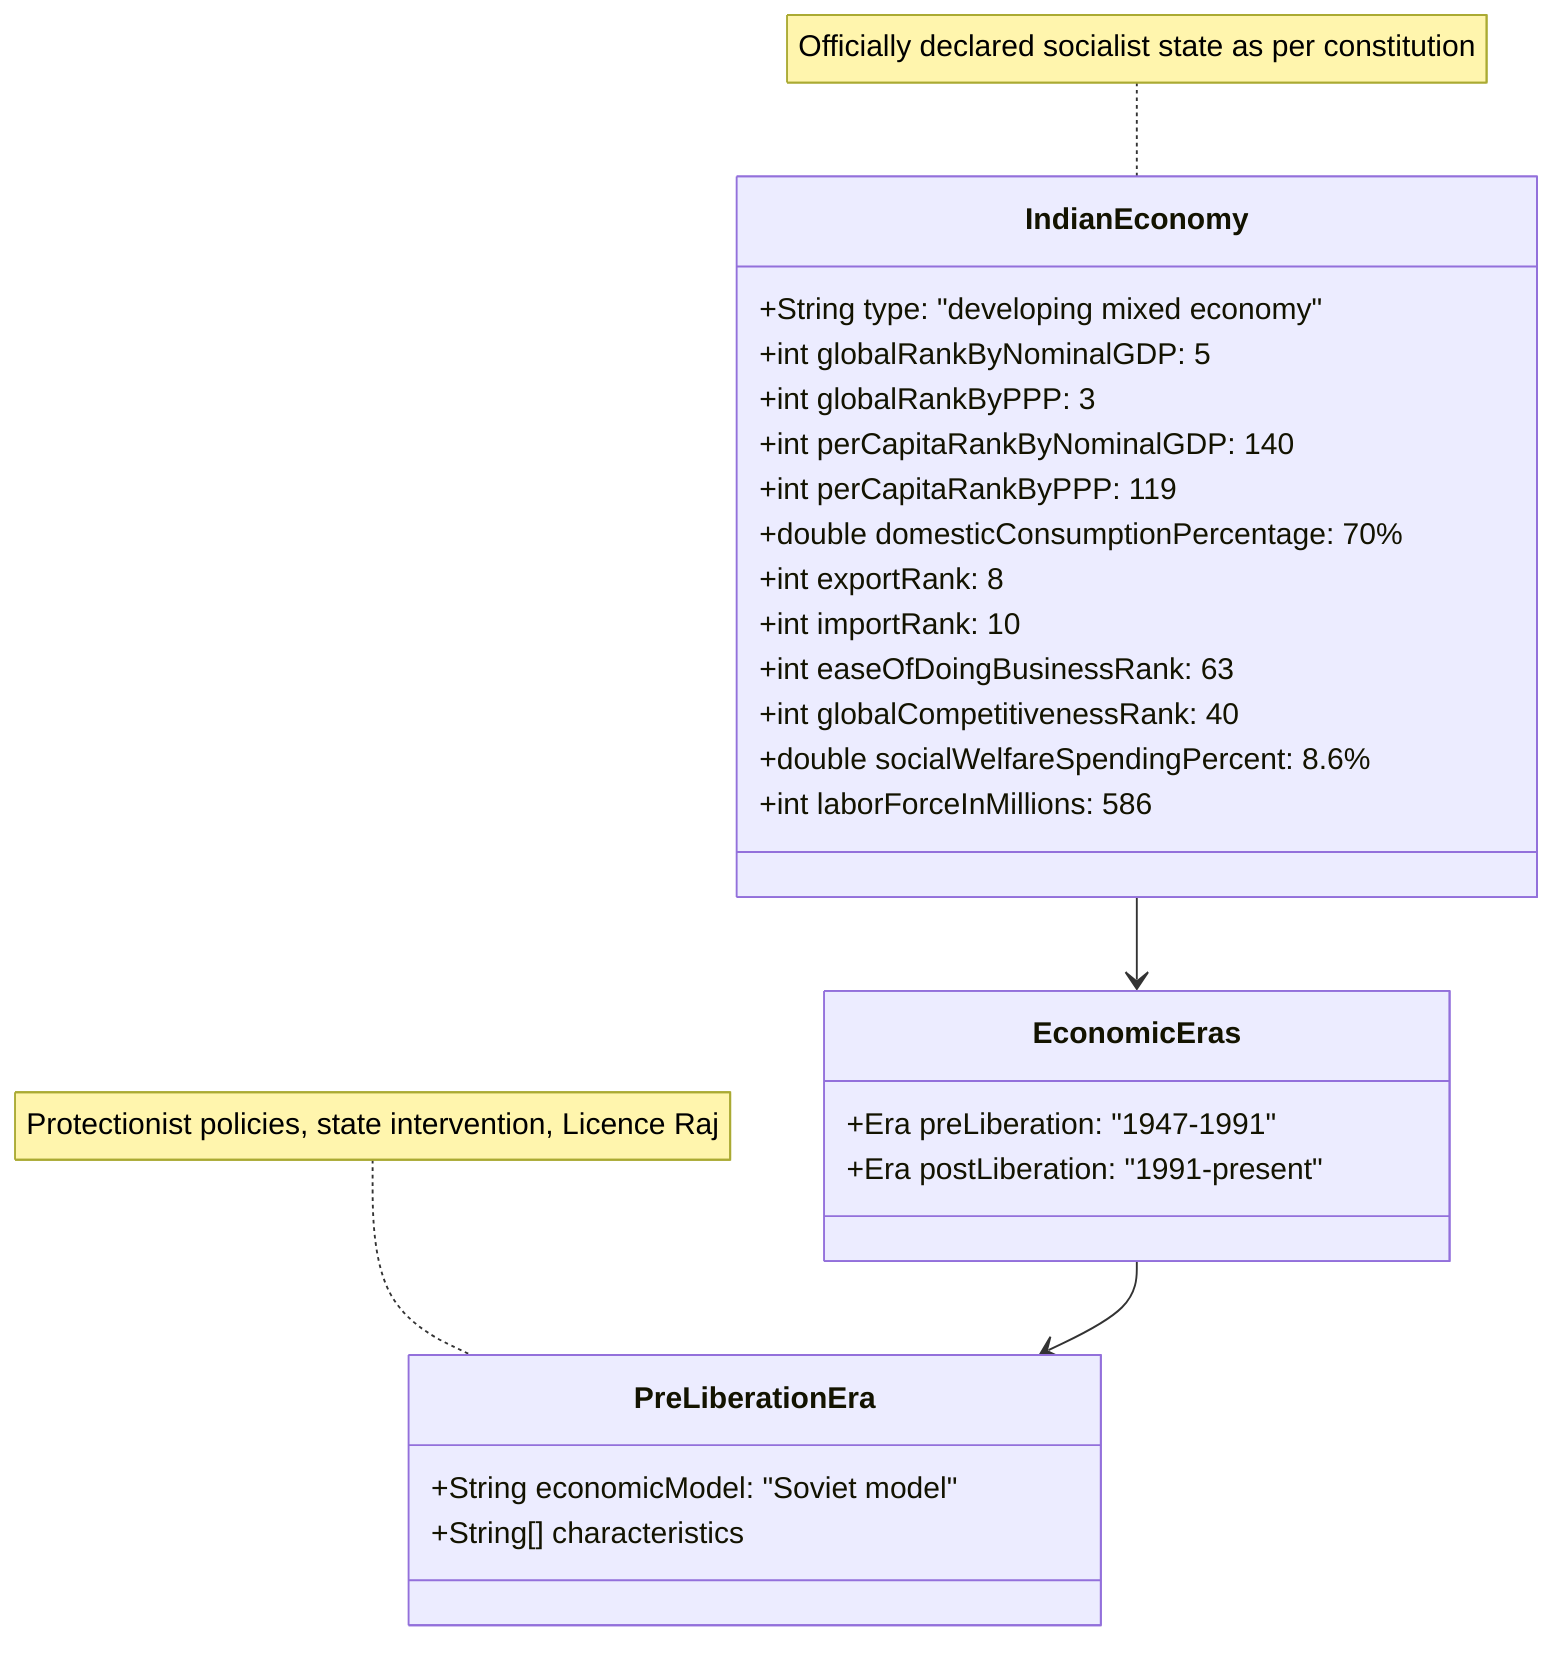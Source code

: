 classDiagram
    class IndianEconomy {
        +String type: "developing mixed economy"
        +int globalRankByNominalGDP: 5
        +int globalRankByPPP: 3
        +int perCapitaRankByNominalGDP: 140
        +int perCapitaRankByPPP: 119
        +double domesticConsumptionPercentage: 70%
        +int exportRank: 8
        +int importRank: 10
        +int easeOfDoingBusinessRank: 63
        +int globalCompetitivenessRank: 40
        +double socialWelfareSpendingPercent: 8.6%
        +int laborForceInMillions: 586
    }
    note for IndianEconomy "Officially declared socialist state as per constitution"

    class EconomicEras {
        +Era preLiberation: "1947-1991"
        +Era postLiberation: "1991-present"
    }

    class PreLiberationEra {
        +String economicModel: "Soviet model"
        +String[] characteristics
    }
    note for PreLiberationEra "Protectionist policies, state intervention, Licence Raj"

    IndianEconomy --> EconomicEras
    EconomicEras --> PreLiberationEra